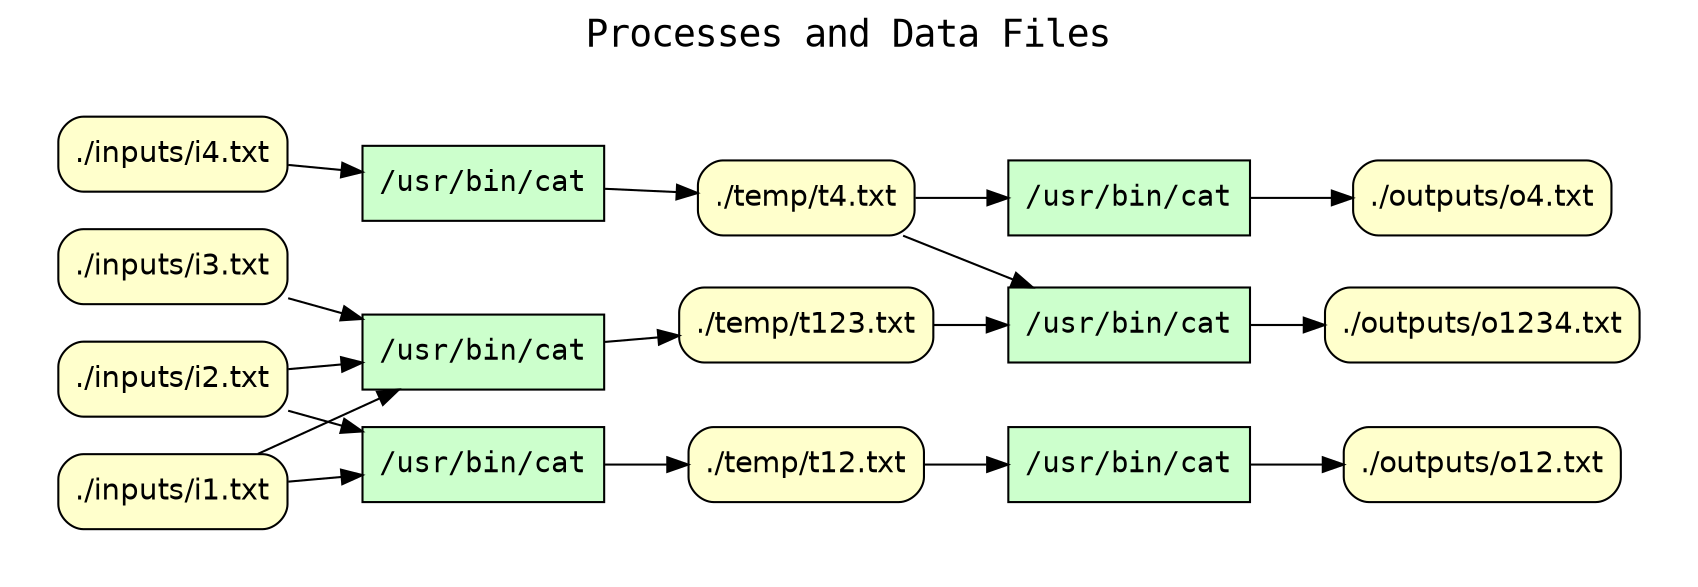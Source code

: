 
digraph cpr_run {
rankdir=LR
fontname=Courier; fontsize=18; labelloc=t
label="Processes and Data Files"
subgraph cluster_inputs { label=""; color=white; penwidth=0
subgraph cluster_inputs_inner { label=""; color=white
node[shape=box style="filled" fillcolor="#CCFFCC" peripheries=1 fontname=Courier]
"exe:e7" [label="/usr/bin/cat"]
"exe:e6" [label="/usr/bin/cat"]
"exe:e5" [label="/usr/bin/cat"]
"exe:e4" [label="/usr/bin/cat"]
"exe:e3" [label="/usr/bin/cat"]
"exe:e2" [label="/usr/bin/cat"]
node[shape=box style="rounded,filled" fillcolor="#FFFFCC" peripheries=1 fontname=Helvetica]
"access:i20" [label="./inputs/i4.txt"]
"access:i9" [label="./temp/t12.txt"]
"access:i21" [label="./outputs/o12.txt"]
"access:i22" [label="./outputs/o1234.txt"]
"access:i15" [label="./inputs/i1.txt"]
"access:i23" [label="./outputs/o4.txt"]
"access:i16" [label="./inputs/i2.txt"]
"access:i17" [label="./temp/t123.txt"]
"access:i18" [label="./inputs/i3.txt"]
"access:i19" [label="./temp/t4.txt"]
"exe:e7" -> "access:i23"
"exe:e6" -> "access:i22"
"exe:e5" -> "access:i21"
"exe:e4" -> "access:i19"
"exe:e3" -> "access:i17"
"exe:e2" -> "access:i9"
"access:i19" -> "exe:e7"
"access:i17" -> "exe:e6"
"access:i19" -> "exe:e6"
"access:i9" -> "exe:e5"
"access:i20" -> "exe:e4"
"access:i15" -> "exe:e3"
"access:i16" -> "exe:e3"
"access:i18" -> "exe:e3"
"access:i15" -> "exe:e2"
"access:i16" -> "exe:e2"
}}
}

